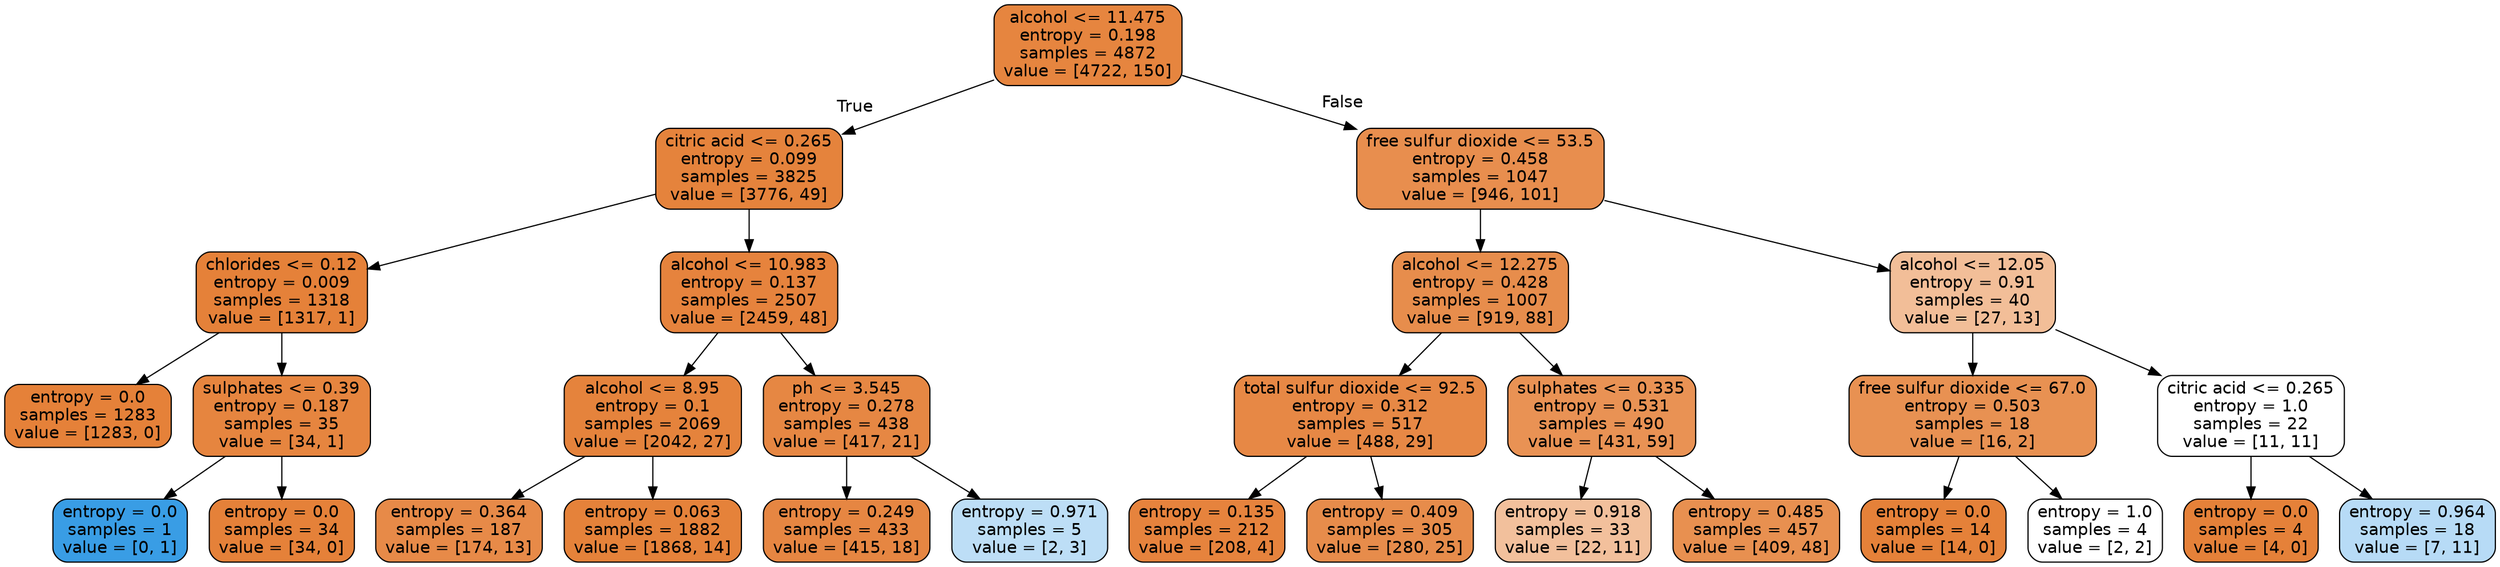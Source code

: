 digraph Tree {
node [shape=box, style="filled, rounded", color="black", fontname=helvetica] ;
edge [fontname=helvetica] ;
0 [label="alcohol <= 11.475\nentropy = 0.198\nsamples = 4872\nvalue = [4722, 150]", fillcolor="#e6853f"] ;
1 [label="citric acid <= 0.265\nentropy = 0.099\nsamples = 3825\nvalue = [3776, 49]", fillcolor="#e5833c"] ;
0 -> 1 [labeldistance=2.5, labelangle=45, headlabel="True"] ;
2 [label="chlorides <= 0.12\nentropy = 0.009\nsamples = 1318\nvalue = [1317, 1]", fillcolor="#e58139"] ;
1 -> 2 ;
3 [label="entropy = 0.0\nsamples = 1283\nvalue = [1283, 0]", fillcolor="#e58139"] ;
2 -> 3 ;
4 [label="sulphates <= 0.39\nentropy = 0.187\nsamples = 35\nvalue = [34, 1]", fillcolor="#e6853f"] ;
2 -> 4 ;
5 [label="entropy = 0.0\nsamples = 1\nvalue = [0, 1]", fillcolor="#399de5"] ;
4 -> 5 ;
6 [label="entropy = 0.0\nsamples = 34\nvalue = [34, 0]", fillcolor="#e58139"] ;
4 -> 6 ;
7 [label="alcohol <= 10.983\nentropy = 0.137\nsamples = 2507\nvalue = [2459, 48]", fillcolor="#e6833d"] ;
1 -> 7 ;
8 [label="alcohol <= 8.95\nentropy = 0.1\nsamples = 2069\nvalue = [2042, 27]", fillcolor="#e5833c"] ;
7 -> 8 ;
9 [label="entropy = 0.364\nsamples = 187\nvalue = [174, 13]", fillcolor="#e78a48"] ;
8 -> 9 ;
10 [label="entropy = 0.063\nsamples = 1882\nvalue = [1868, 14]", fillcolor="#e5823a"] ;
8 -> 10 ;
11 [label="ph <= 3.545\nentropy = 0.278\nsamples = 438\nvalue = [417, 21]", fillcolor="#e68743"] ;
7 -> 11 ;
12 [label="entropy = 0.249\nsamples = 433\nvalue = [415, 18]", fillcolor="#e68642"] ;
11 -> 12 ;
13 [label="entropy = 0.971\nsamples = 5\nvalue = [2, 3]", fillcolor="#bddef6"] ;
11 -> 13 ;
14 [label="free sulfur dioxide <= 53.5\nentropy = 0.458\nsamples = 1047\nvalue = [946, 101]", fillcolor="#e88e4e"] ;
0 -> 14 [labeldistance=2.5, labelangle=-45, headlabel="False"] ;
15 [label="alcohol <= 12.275\nentropy = 0.428\nsamples = 1007\nvalue = [919, 88]", fillcolor="#e78d4c"] ;
14 -> 15 ;
16 [label="total sulfur dioxide <= 92.5\nentropy = 0.312\nsamples = 517\nvalue = [488, 29]", fillcolor="#e78845"] ;
15 -> 16 ;
17 [label="entropy = 0.135\nsamples = 212\nvalue = [208, 4]", fillcolor="#e6833d"] ;
16 -> 17 ;
18 [label="entropy = 0.409\nsamples = 305\nvalue = [280, 25]", fillcolor="#e78c4b"] ;
16 -> 18 ;
19 [label="sulphates <= 0.335\nentropy = 0.531\nsamples = 490\nvalue = [431, 59]", fillcolor="#e99254"] ;
15 -> 19 ;
20 [label="entropy = 0.918\nsamples = 33\nvalue = [22, 11]", fillcolor="#f2c09c"] ;
19 -> 20 ;
21 [label="entropy = 0.485\nsamples = 457\nvalue = [409, 48]", fillcolor="#e89050"] ;
19 -> 21 ;
22 [label="alcohol <= 12.05\nentropy = 0.91\nsamples = 40\nvalue = [27, 13]", fillcolor="#f2be98"] ;
14 -> 22 ;
23 [label="free sulfur dioxide <= 67.0\nentropy = 0.503\nsamples = 18\nvalue = [16, 2]", fillcolor="#e89152"] ;
22 -> 23 ;
24 [label="entropy = 0.0\nsamples = 14\nvalue = [14, 0]", fillcolor="#e58139"] ;
23 -> 24 ;
25 [label="entropy = 1.0\nsamples = 4\nvalue = [2, 2]", fillcolor="#ffffff"] ;
23 -> 25 ;
26 [label="citric acid <= 0.265\nentropy = 1.0\nsamples = 22\nvalue = [11, 11]", fillcolor="#ffffff"] ;
22 -> 26 ;
27 [label="entropy = 0.0\nsamples = 4\nvalue = [4, 0]", fillcolor="#e58139"] ;
26 -> 27 ;
28 [label="entropy = 0.964\nsamples = 18\nvalue = [7, 11]", fillcolor="#b7dbf6"] ;
26 -> 28 ;
}